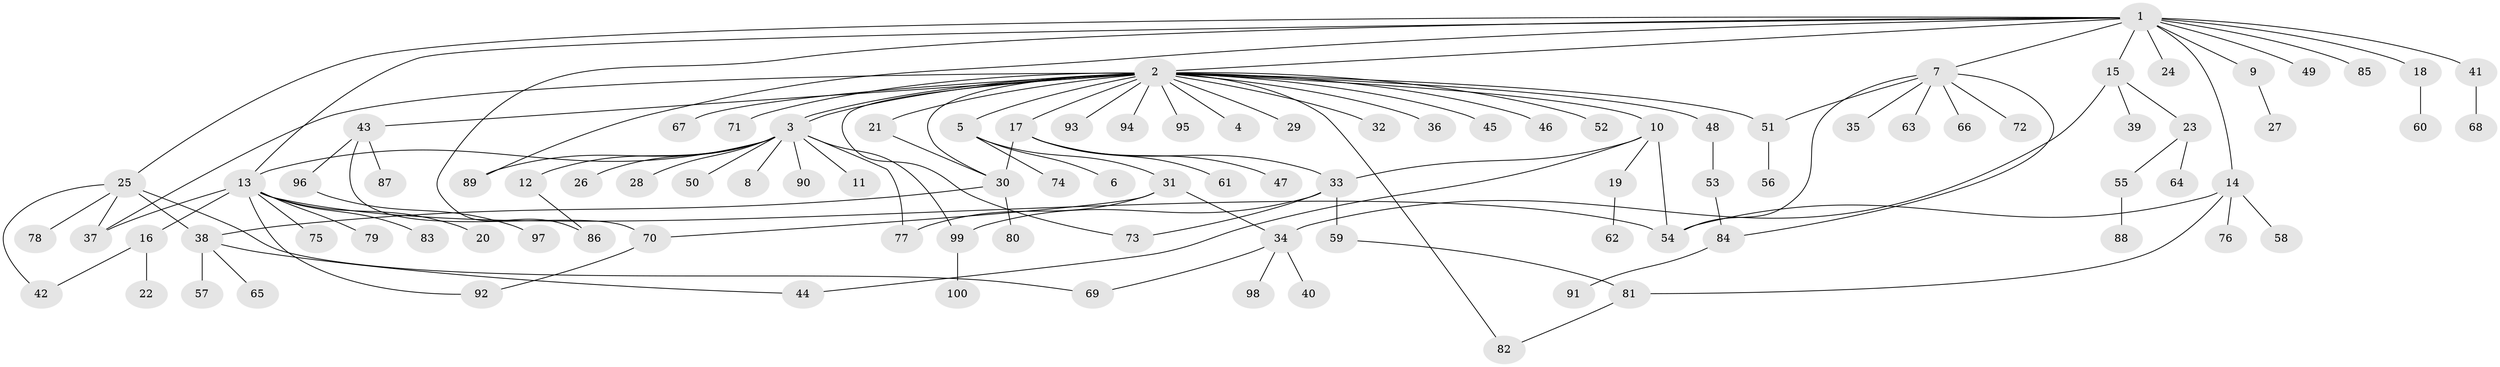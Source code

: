 // Generated by graph-tools (version 1.1) at 2025/38/02/21/25 10:38:54]
// undirected, 100 vertices, 125 edges
graph export_dot {
graph [start="1"]
  node [color=gray90,style=filled];
  1;
  2;
  3;
  4;
  5;
  6;
  7;
  8;
  9;
  10;
  11;
  12;
  13;
  14;
  15;
  16;
  17;
  18;
  19;
  20;
  21;
  22;
  23;
  24;
  25;
  26;
  27;
  28;
  29;
  30;
  31;
  32;
  33;
  34;
  35;
  36;
  37;
  38;
  39;
  40;
  41;
  42;
  43;
  44;
  45;
  46;
  47;
  48;
  49;
  50;
  51;
  52;
  53;
  54;
  55;
  56;
  57;
  58;
  59;
  60;
  61;
  62;
  63;
  64;
  65;
  66;
  67;
  68;
  69;
  70;
  71;
  72;
  73;
  74;
  75;
  76;
  77;
  78;
  79;
  80;
  81;
  82;
  83;
  84;
  85;
  86;
  87;
  88;
  89;
  90;
  91;
  92;
  93;
  94;
  95;
  96;
  97;
  98;
  99;
  100;
  1 -- 2;
  1 -- 7;
  1 -- 9;
  1 -- 13;
  1 -- 14;
  1 -- 15;
  1 -- 18;
  1 -- 24;
  1 -- 25;
  1 -- 41;
  1 -- 49;
  1 -- 85;
  1 -- 86;
  1 -- 89;
  2 -- 3;
  2 -- 3;
  2 -- 4;
  2 -- 5;
  2 -- 10;
  2 -- 17;
  2 -- 21;
  2 -- 29;
  2 -- 30;
  2 -- 32;
  2 -- 36;
  2 -- 37;
  2 -- 43;
  2 -- 45;
  2 -- 46;
  2 -- 48;
  2 -- 51;
  2 -- 52;
  2 -- 67;
  2 -- 71;
  2 -- 73;
  2 -- 82;
  2 -- 93;
  2 -- 94;
  2 -- 95;
  3 -- 8;
  3 -- 11;
  3 -- 12;
  3 -- 13;
  3 -- 26;
  3 -- 28;
  3 -- 50;
  3 -- 77;
  3 -- 89;
  3 -- 90;
  3 -- 99;
  5 -- 6;
  5 -- 31;
  5 -- 74;
  7 -- 35;
  7 -- 51;
  7 -- 54;
  7 -- 63;
  7 -- 66;
  7 -- 72;
  7 -- 84;
  9 -- 27;
  10 -- 19;
  10 -- 33;
  10 -- 44;
  10 -- 54;
  12 -- 86;
  13 -- 16;
  13 -- 20;
  13 -- 37;
  13 -- 54;
  13 -- 75;
  13 -- 79;
  13 -- 83;
  13 -- 92;
  14 -- 54;
  14 -- 58;
  14 -- 76;
  14 -- 81;
  15 -- 23;
  15 -- 34;
  15 -- 39;
  16 -- 22;
  16 -- 42;
  17 -- 30;
  17 -- 33;
  17 -- 47;
  17 -- 61;
  18 -- 60;
  19 -- 62;
  21 -- 30;
  23 -- 55;
  23 -- 64;
  25 -- 37;
  25 -- 38;
  25 -- 42;
  25 -- 69;
  25 -- 78;
  30 -- 38;
  30 -- 80;
  31 -- 34;
  31 -- 70;
  31 -- 77;
  33 -- 59;
  33 -- 73;
  33 -- 99;
  34 -- 40;
  34 -- 69;
  34 -- 98;
  38 -- 44;
  38 -- 57;
  38 -- 65;
  41 -- 68;
  43 -- 70;
  43 -- 87;
  43 -- 96;
  48 -- 53;
  51 -- 56;
  53 -- 84;
  55 -- 88;
  59 -- 81;
  70 -- 92;
  81 -- 82;
  84 -- 91;
  96 -- 97;
  99 -- 100;
}
